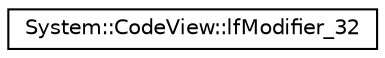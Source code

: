 digraph G
{
  edge [fontname="Helvetica",fontsize="10",labelfontname="Helvetica",labelfontsize="10"];
  node [fontname="Helvetica",fontsize="10",shape=record];
  rankdir="LR";
  Node1 [label="System::CodeView::lfModifier_32",height=0.2,width=0.4,color="black", fillcolor="white", style="filled",URL="$struct_system_1_1_code_view_1_1lf_modifier__32.html"];
}
